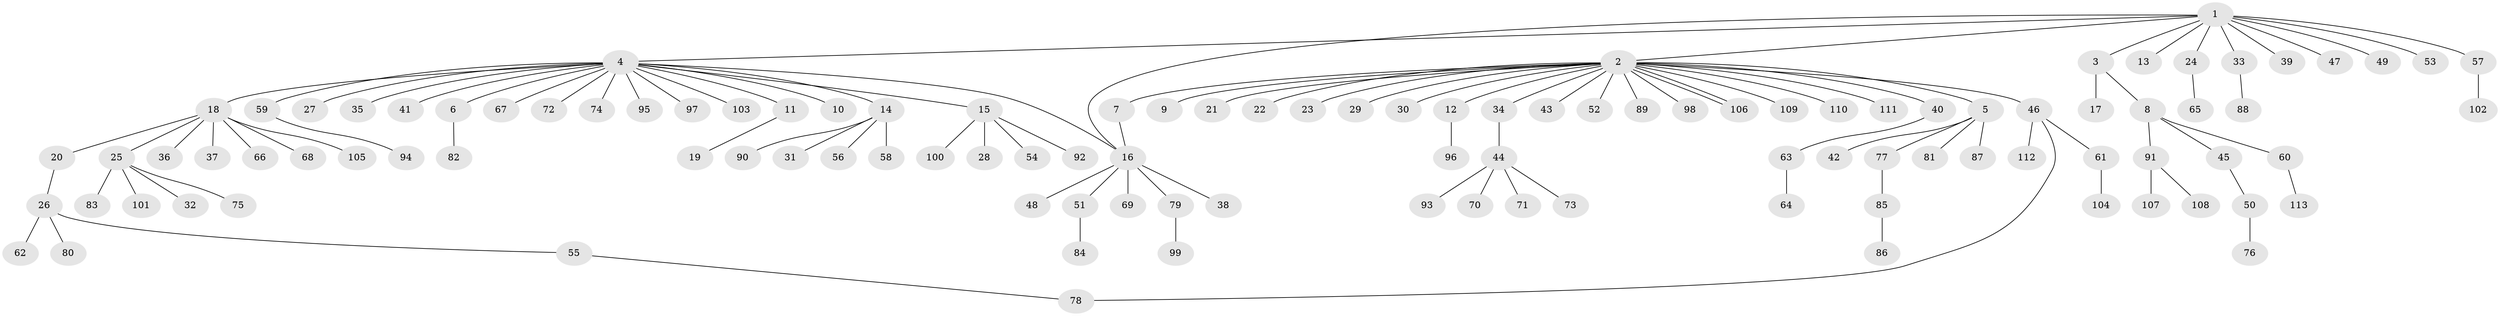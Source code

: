 // Generated by graph-tools (version 1.1) at 2025/35/03/09/25 02:35:21]
// undirected, 113 vertices, 116 edges
graph export_dot {
graph [start="1"]
  node [color=gray90,style=filled];
  1;
  2;
  3;
  4;
  5;
  6;
  7;
  8;
  9;
  10;
  11;
  12;
  13;
  14;
  15;
  16;
  17;
  18;
  19;
  20;
  21;
  22;
  23;
  24;
  25;
  26;
  27;
  28;
  29;
  30;
  31;
  32;
  33;
  34;
  35;
  36;
  37;
  38;
  39;
  40;
  41;
  42;
  43;
  44;
  45;
  46;
  47;
  48;
  49;
  50;
  51;
  52;
  53;
  54;
  55;
  56;
  57;
  58;
  59;
  60;
  61;
  62;
  63;
  64;
  65;
  66;
  67;
  68;
  69;
  70;
  71;
  72;
  73;
  74;
  75;
  76;
  77;
  78;
  79;
  80;
  81;
  82;
  83;
  84;
  85;
  86;
  87;
  88;
  89;
  90;
  91;
  92;
  93;
  94;
  95;
  96;
  97;
  98;
  99;
  100;
  101;
  102;
  103;
  104;
  105;
  106;
  107;
  108;
  109;
  110;
  111;
  112;
  113;
  1 -- 2;
  1 -- 3;
  1 -- 4;
  1 -- 13;
  1 -- 16;
  1 -- 24;
  1 -- 33;
  1 -- 39;
  1 -- 47;
  1 -- 49;
  1 -- 53;
  1 -- 57;
  2 -- 5;
  2 -- 7;
  2 -- 9;
  2 -- 12;
  2 -- 21;
  2 -- 22;
  2 -- 23;
  2 -- 29;
  2 -- 30;
  2 -- 34;
  2 -- 40;
  2 -- 43;
  2 -- 46;
  2 -- 52;
  2 -- 89;
  2 -- 98;
  2 -- 106;
  2 -- 106;
  2 -- 109;
  2 -- 110;
  2 -- 111;
  3 -- 8;
  3 -- 17;
  4 -- 6;
  4 -- 10;
  4 -- 11;
  4 -- 14;
  4 -- 15;
  4 -- 16;
  4 -- 18;
  4 -- 27;
  4 -- 35;
  4 -- 41;
  4 -- 59;
  4 -- 67;
  4 -- 72;
  4 -- 74;
  4 -- 95;
  4 -- 97;
  4 -- 103;
  5 -- 42;
  5 -- 77;
  5 -- 81;
  5 -- 87;
  6 -- 82;
  7 -- 16;
  8 -- 45;
  8 -- 60;
  8 -- 91;
  11 -- 19;
  12 -- 96;
  14 -- 31;
  14 -- 56;
  14 -- 58;
  14 -- 90;
  15 -- 28;
  15 -- 54;
  15 -- 92;
  15 -- 100;
  16 -- 38;
  16 -- 48;
  16 -- 51;
  16 -- 69;
  16 -- 79;
  18 -- 20;
  18 -- 25;
  18 -- 36;
  18 -- 37;
  18 -- 66;
  18 -- 68;
  18 -- 105;
  20 -- 26;
  24 -- 65;
  25 -- 32;
  25 -- 75;
  25 -- 83;
  25 -- 101;
  26 -- 55;
  26 -- 62;
  26 -- 80;
  33 -- 88;
  34 -- 44;
  40 -- 63;
  44 -- 70;
  44 -- 71;
  44 -- 73;
  44 -- 93;
  45 -- 50;
  46 -- 61;
  46 -- 78;
  46 -- 112;
  50 -- 76;
  51 -- 84;
  55 -- 78;
  57 -- 102;
  59 -- 94;
  60 -- 113;
  61 -- 104;
  63 -- 64;
  77 -- 85;
  79 -- 99;
  85 -- 86;
  91 -- 107;
  91 -- 108;
}

